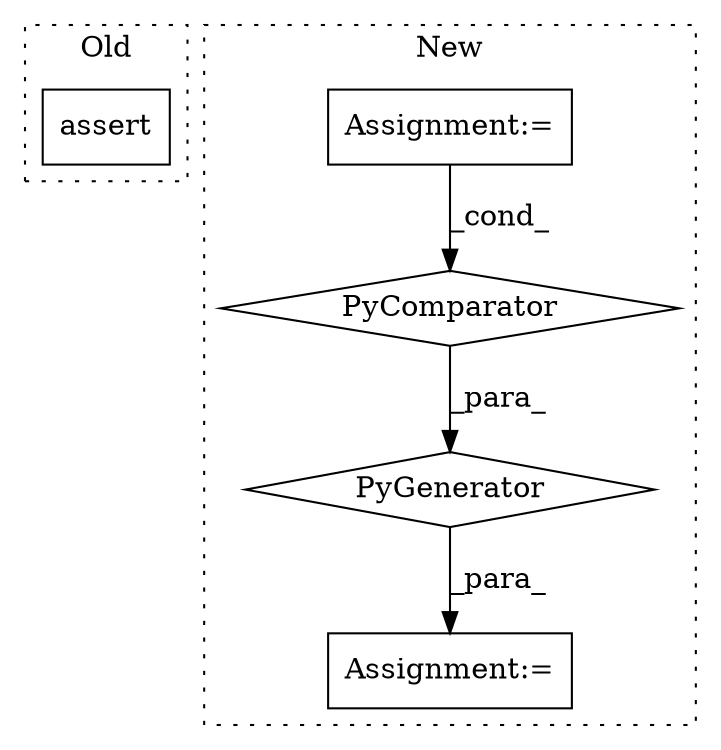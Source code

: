 digraph G {
subgraph cluster0 {
1 [label="assert" a="32" s="4941" l="17" shape="box"];
label = "Old";
style="dotted";
}
subgraph cluster1 {
2 [label="PyGenerator" a="107" s="5031" l="147" shape="diamond"];
3 [label="Assignment:=" a="7" s="4959" l="1" shape="box"];
4 [label="PyComparator" a="113" s="5104" l="68" shape="diamond"];
5 [label="Assignment:=" a="7" s="5017" l="1" shape="box"];
label = "New";
style="dotted";
}
2 -> 5 [label="_para_"];
3 -> 4 [label="_cond_"];
4 -> 2 [label="_para_"];
}